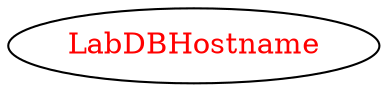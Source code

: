 digraph dependencyGraph {
 concentrate=true;
 ranksep="2.0";
 rankdir="LR"; 
 splines="ortho";
"LabDBHostname" [fontcolor="red"];
}
